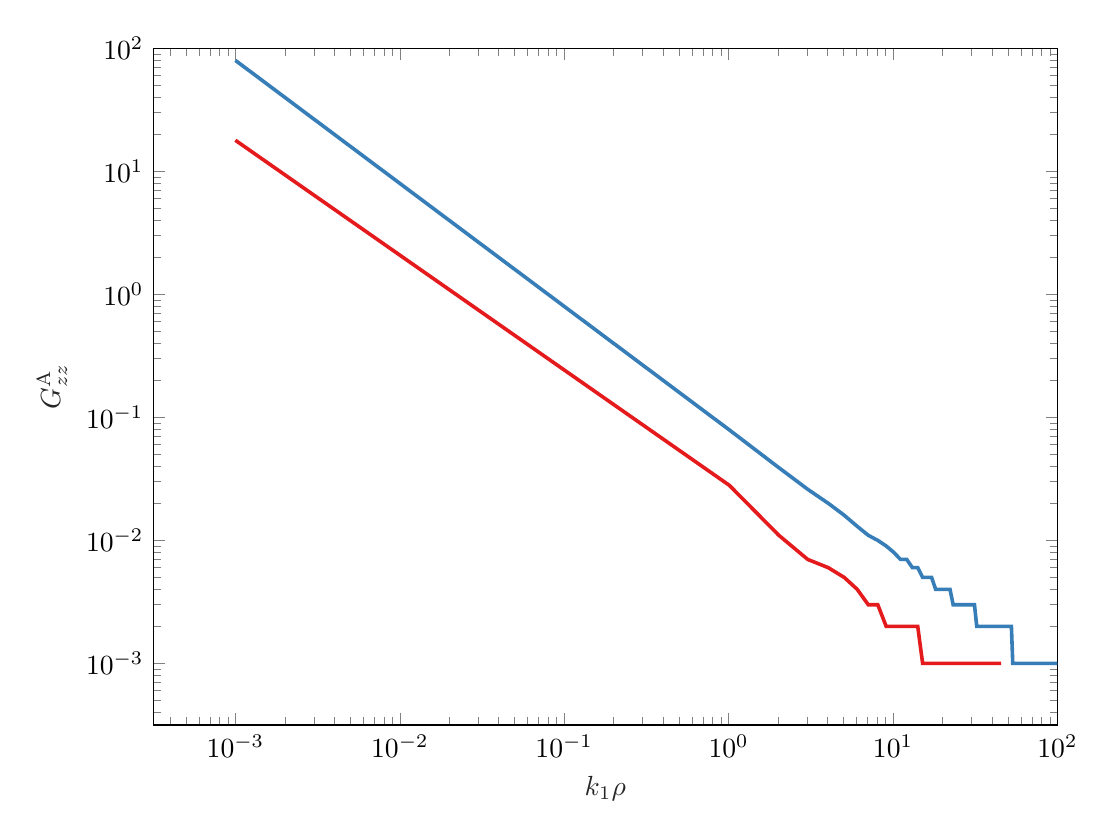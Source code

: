 % This file was created by matlab2tikz.
%
\definecolor{mycolor1}{rgb}{0.894,0.102,0.11}%
\definecolor{mycolor2}{rgb}{0.216,0.494,0.722}%
%
\begin{tikzpicture}

\begin{axis}[%
width=4.521in,
height=3.384in,
at={(0.758in,0.662in)},
scale only axis,
xmode=log,
xmin=0.0,
xmax=100,
xminorticks=true,
xlabel style={font=\color{white!15!black}},
xlabel={$k_1\rho$},
ymode=log,
ymin=0.0,
ymax=100,
yminorticks=true,
ylabel style={font=\color{white!15!black}},
ylabel={$G_{zz}^{\mathrm{A}}$},
axis background/.style={fill=white}
]
\addplot [color=mycolor1, line width=1.3pt, forget plot]
  table[row sep=crcr]{%
0.001	17.85\\
1.011	0.028\\
2.021	0.011\\
3.031	0.007\\
4.041	0.006\\
5.051	0.005\\
6.062	0.004\\
7.072	0.003\\
8.082	0.003\\
9.092	0.002\\
10.102	0.002\\
11.112	0.002\\
12.122	0.002\\
13.132	0.002\\
14.142	0.002\\
15.152	0.001\\
16.162	0.001\\
17.173	0.001\\
18.183	0.001\\
19.193	0.001\\
20.203	0.001\\
21.213	0.001\\
22.223	0.001\\
23.233	0.001\\
24.243	0.001\\
25.253	0.001\\
26.263	0.001\\
27.273	0.001\\
28.284	0.001\\
29.294	0.001\\
30.304	0.001\\
31.314	0.001\\
32.324	0.001\\
33.334	0.001\\
34.344	0.001\\
35.354	0.001\\
36.364	0.001\\
37.374	0.001\\
38.384	0.001\\
39.395	0.001\\
40.405	0.001\\
41.415	0.001\\
42.425	0.001\\
43.435	0.001\\
44.445	0.001\\
45.455	0.001\\
46.465	0.0\\
47.475	0.0\\
48.485	0.0\\
49.495	0.0\\
50.506	0.0\\
51.516	0.0\\
52.526	0.0\\
53.536	0.0\\
54.546	0.0\\
55.556	0.0\\
56.566	0.0\\
57.576	0.0\\
58.586	0.0\\
59.596	0.0\\
60.606	0.0\\
61.617	0.0\\
62.627	0.0\\
63.637	0.0\\
64.647	0.0\\
65.657	0.0\\
66.667	0.0\\
67.677	0.0\\
68.687	0.0\\
69.697	0.0\\
70.707	0.0\\
71.717	0.0\\
72.728	0.0\\
73.738	0.0\\
74.748	0.0\\
75.758	0.0\\
76.768	0.0\\
77.778	0.0\\
78.788	0.0\\
79.798	0.0\\
80.808	0.0\\
81.818	0.0\\
82.828	0.0\\
83.839	0.0\\
84.849	0.0\\
85.859	0.0\\
86.869	0.0\\
87.879	0.0\\
88.889	0.0\\
89.899	0.0\\
90.909	0.0\\
91.919	0.0\\
92.929	0.0\\
93.939	0.0\\
94.95	0.0\\
95.96	0.0\\
96.97	0.0\\
97.98	0.0\\
98.99	0.0\\
100	0.0\\
};
\addplot [color=mycolor2, line width=1.3pt, forget plot]
  table[row sep=crcr]{%
0.001	79.577\\
1.011	0.079\\
2.021	0.039\\
3.031	0.026\\
4.041	0.02\\
5.051	0.016\\
6.062	0.013\\
7.072	0.011\\
8.082	0.01\\
9.092	0.009\\
10.102	0.008\\
11.112	0.007\\
12.122	0.007\\
13.132	0.006\\
14.142	0.006\\
15.152	0.005\\
16.162	0.005\\
17.173	0.005\\
18.183	0.004\\
19.193	0.004\\
20.203	0.004\\
21.213	0.004\\
22.223	0.004\\
23.233	0.003\\
24.243	0.003\\
25.253	0.003\\
26.263	0.003\\
27.273	0.003\\
28.284	0.003\\
29.294	0.003\\
30.304	0.003\\
31.314	0.003\\
32.324	0.002\\
33.334	0.002\\
34.344	0.002\\
35.354	0.002\\
36.364	0.002\\
37.374	0.002\\
38.384	0.002\\
39.395	0.002\\
40.405	0.002\\
41.415	0.002\\
42.425	0.002\\
43.435	0.002\\
44.445	0.002\\
45.455	0.002\\
46.465	0.002\\
47.475	0.002\\
48.485	0.002\\
49.495	0.002\\
50.506	0.002\\
51.516	0.002\\
52.526	0.002\\
53.536	0.001\\
54.546	0.001\\
55.556	0.001\\
56.566	0.001\\
57.576	0.001\\
58.586	0.001\\
59.596	0.001\\
60.606	0.001\\
61.617	0.001\\
62.627	0.001\\
63.637	0.001\\
64.647	0.001\\
65.657	0.001\\
66.667	0.001\\
67.677	0.001\\
68.687	0.001\\
69.697	0.001\\
70.707	0.001\\
71.717	0.001\\
72.728	0.001\\
73.738	0.001\\
74.748	0.001\\
75.758	0.001\\
76.768	0.001\\
77.778	0.001\\
78.788	0.001\\
79.798	0.001\\
80.808	0.001\\
81.818	0.001\\
82.828	0.001\\
83.839	0.001\\
84.849	0.001\\
85.859	0.001\\
86.869	0.001\\
87.879	0.001\\
88.889	0.001\\
89.899	0.001\\
90.909	0.001\\
91.919	0.001\\
92.929	0.001\\
93.939	0.001\\
94.95	0.001\\
95.96	0.001\\
96.97	0.001\\
97.98	0.001\\
98.99	0.001\\
100	0.001\\
};
\end{axis}
\end{tikzpicture}%